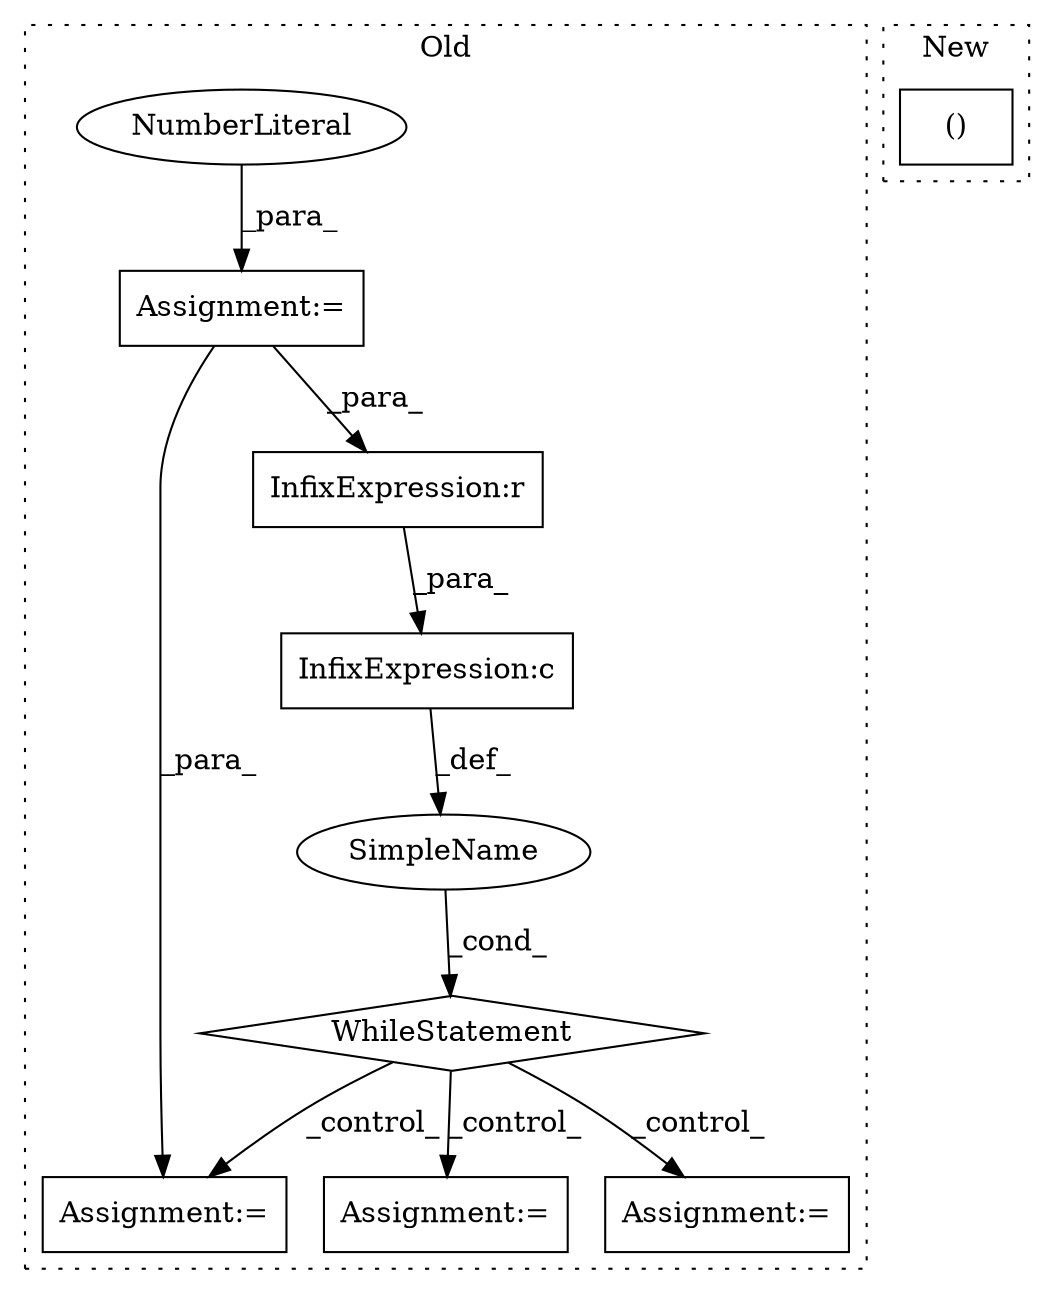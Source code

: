 digraph G {
subgraph cluster0 {
1 [label="WhileStatement" a="61" s="3114,3184" l="7,2" shape="diamond"];
3 [label="Assignment:=" a="7" s="3468" l="2" shape="box"];
4 [label="SimpleName" a="42" s="" l="" shape="ellipse"];
5 [label="InfixExpression:r" a="27" s="3171" l="3" shape="box"];
6 [label="Assignment:=" a="7" s="3104" l="1" shape="box"];
7 [label="NumberLiteral" a="34" s="3105" l="1" shape="ellipse"];
8 [label="Assignment:=" a="7" s="3333" l="1" shape="box"];
9 [label="Assignment:=" a="7" s="3231" l="2" shape="box"];
10 [label="InfixExpression:c" a="27" s="3150" l="4" shape="box"];
label = "Old";
style="dotted";
}
subgraph cluster1 {
2 [label="()" a="106" s="2771" l="23" shape="box"];
label = "New";
style="dotted";
}
1 -> 8 [label="_control_"];
1 -> 3 [label="_control_"];
1 -> 9 [label="_control_"];
4 -> 1 [label="_cond_"];
5 -> 10 [label="_para_"];
6 -> 3 [label="_para_"];
6 -> 5 [label="_para_"];
7 -> 6 [label="_para_"];
10 -> 4 [label="_def_"];
}